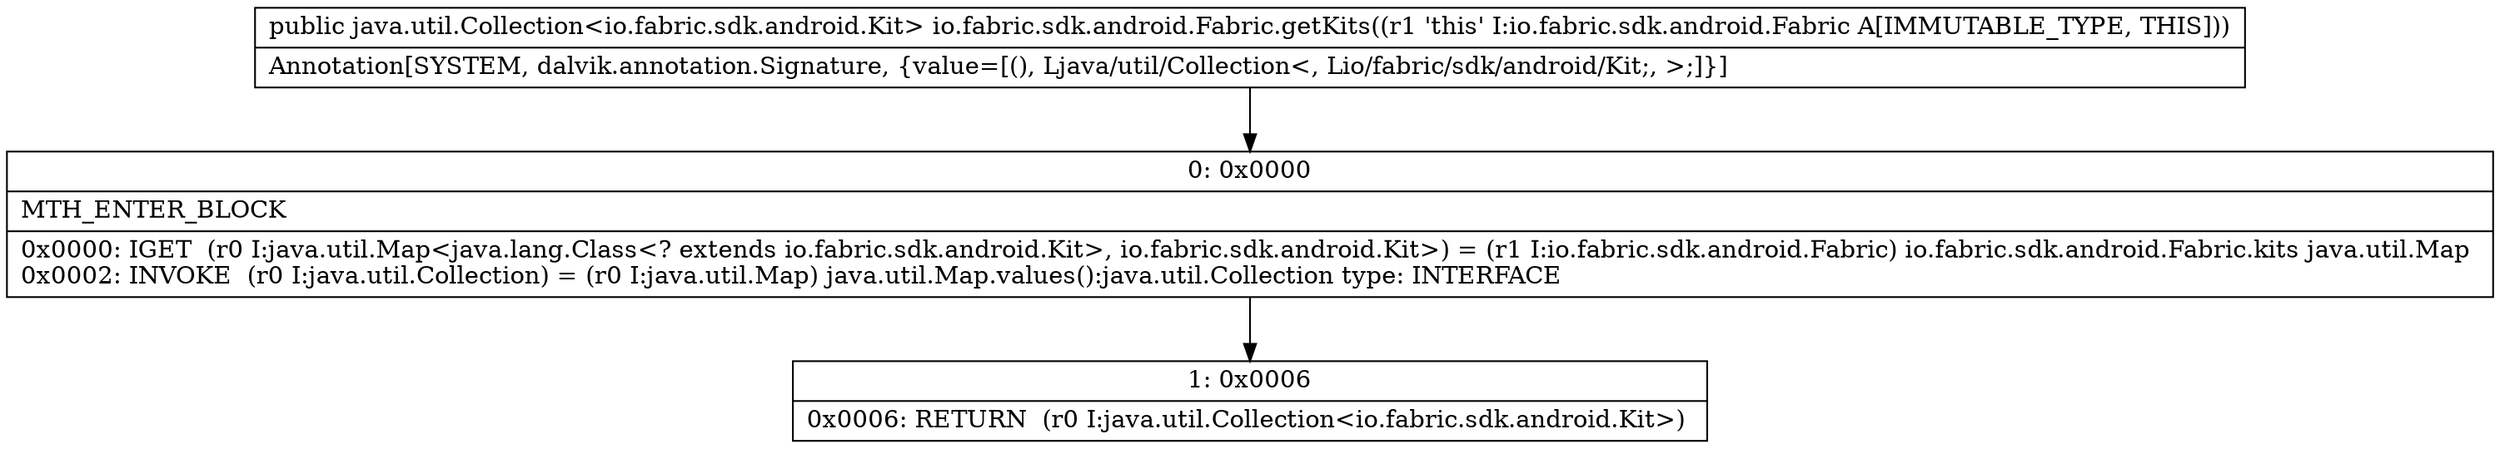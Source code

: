 digraph "CFG forio.fabric.sdk.android.Fabric.getKits()Ljava\/util\/Collection;" {
Node_0 [shape=record,label="{0\:\ 0x0000|MTH_ENTER_BLOCK\l|0x0000: IGET  (r0 I:java.util.Map\<java.lang.Class\<? extends io.fabric.sdk.android.Kit\>, io.fabric.sdk.android.Kit\>) = (r1 I:io.fabric.sdk.android.Fabric) io.fabric.sdk.android.Fabric.kits java.util.Map \l0x0002: INVOKE  (r0 I:java.util.Collection) = (r0 I:java.util.Map) java.util.Map.values():java.util.Collection type: INTERFACE \l}"];
Node_1 [shape=record,label="{1\:\ 0x0006|0x0006: RETURN  (r0 I:java.util.Collection\<io.fabric.sdk.android.Kit\>) \l}"];
MethodNode[shape=record,label="{public java.util.Collection\<io.fabric.sdk.android.Kit\> io.fabric.sdk.android.Fabric.getKits((r1 'this' I:io.fabric.sdk.android.Fabric A[IMMUTABLE_TYPE, THIS]))  | Annotation[SYSTEM, dalvik.annotation.Signature, \{value=[(), Ljava\/util\/Collection\<, Lio\/fabric\/sdk\/android\/Kit;, \>;]\}]\l}"];
MethodNode -> Node_0;
Node_0 -> Node_1;
}

